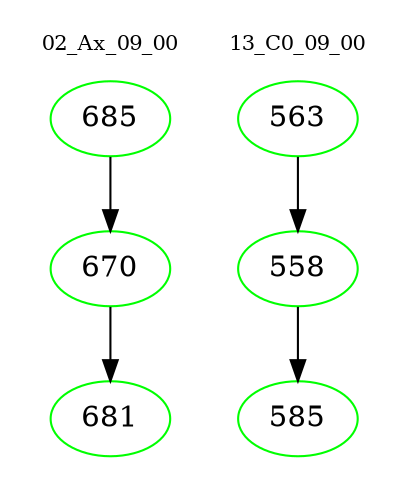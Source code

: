 digraph{
subgraph cluster_0 {
color = white
label = "02_Ax_09_00";
fontsize=10;
T0_685 [label="685", color="green"]
T0_685 -> T0_670 [color="black"]
T0_670 [label="670", color="green"]
T0_670 -> T0_681 [color="black"]
T0_681 [label="681", color="green"]
}
subgraph cluster_1 {
color = white
label = "13_C0_09_00";
fontsize=10;
T1_563 [label="563", color="green"]
T1_563 -> T1_558 [color="black"]
T1_558 [label="558", color="green"]
T1_558 -> T1_585 [color="black"]
T1_585 [label="585", color="green"]
}
}
